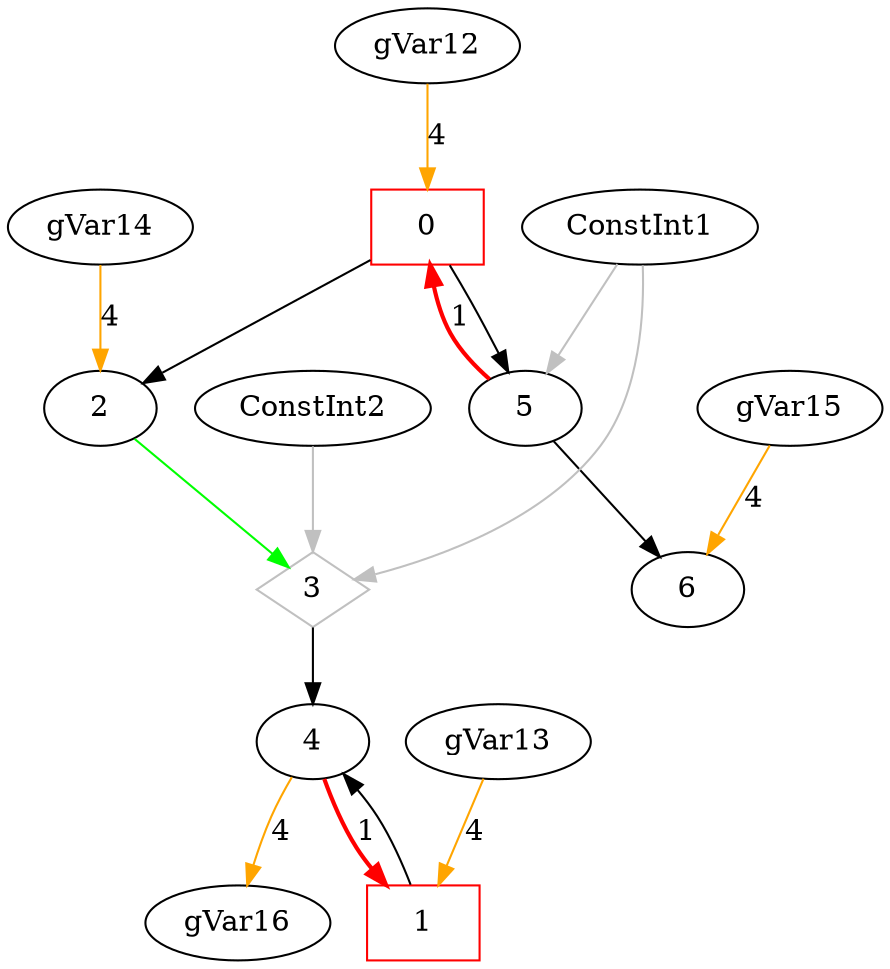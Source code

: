 digraph loop_24 { 
{
0 [shape=box, color=red, label="0"];

1 [shape=box, color=red, label="1"];

2 [color=black, label="2"];

3 [shape=diamond, color=gray, label="3"];

4 [color=black, label="4"];

5 [color=black, label="5"];

6 [color=black, label="6"];

7 [color=black, label="gVar12"];

10 [color=black, label="gVar13"];

13 [color=black, label="gVar14"];

16 [color=black, label="ConstInt2"];

17 [color=black, label="ConstInt1"];

18 [color=black, label="gVar15"];

121 [color=black, label="gVar16"];
5 -> 0 [style=bold, color=red, label=1] 
7 -> 0 [color=orange, label=4] 
4 -> 1 [style=bold, color=red, label=1] 
10 -> 1 [color=orange, label=4] 
0 -> 2
13 -> 2 [color=orange, label=4] 
2 -> 3 [color=green ]
16 -> 3 [color=gray]
17 -> 3 [color=gray]
3 -> 4
1 -> 4
0 -> 5
17 -> 5 [color=gray]
5 -> 6
18 -> 6 [color=orange, label=4] 
4 -> 121 [color=orange, label=4] 

}

}